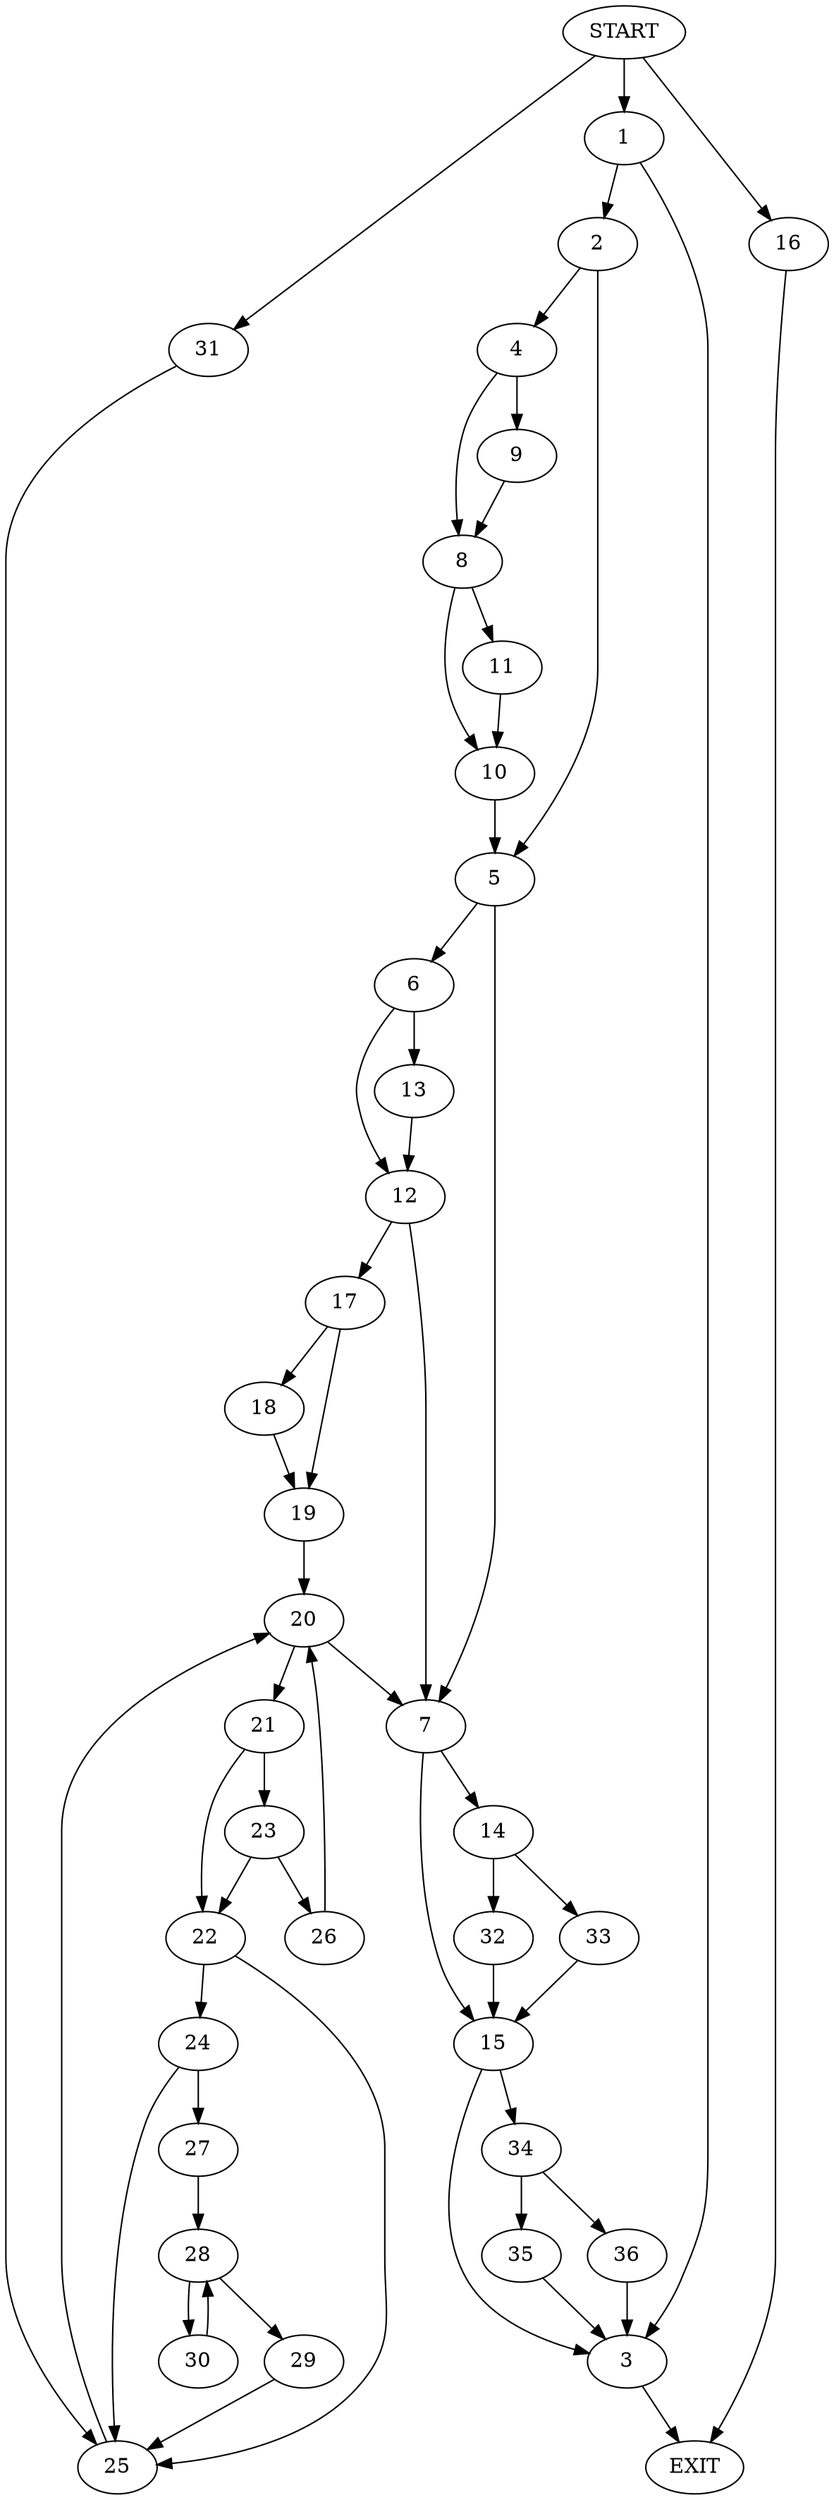 digraph {
0 [label="START"]
37 [label="EXIT"]
0 -> 1
1 -> 2
1 -> 3
2 -> 4
2 -> 5
3 -> 37
5 -> 6
5 -> 7
4 -> 8
4 -> 9
8 -> 10
8 -> 11
9 -> 8
10 -> 5
11 -> 10
6 -> 12
6 -> 13
7 -> 14
7 -> 15
0 -> 16
16 -> 37
12 -> 17
12 -> 7
13 -> 12
17 -> 18
17 -> 19
18 -> 19
19 -> 20
20 -> 21
20 -> 7
21 -> 22
21 -> 23
22 -> 24
22 -> 25
23 -> 26
23 -> 22
26 -> 20
25 -> 20
24 -> 25
24 -> 27
27 -> 28
28 -> 29
28 -> 30
30 -> 28
29 -> 25
0 -> 31
31 -> 25
14 -> 32
14 -> 33
15 -> 34
15 -> 3
33 -> 15
32 -> 15
34 -> 35
34 -> 36
35 -> 3
36 -> 3
}

